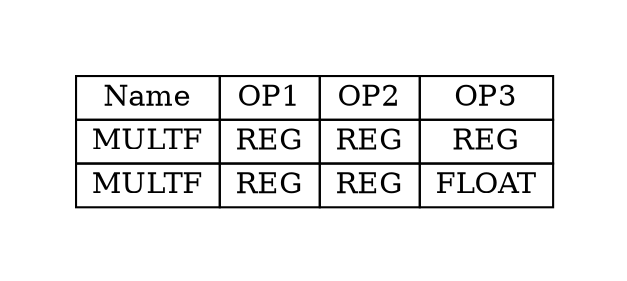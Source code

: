 digraph{
graph [pad="0.5", nodesep="0.5", ranksep="2" ]
node [shape=plain]
Foo [label=<
<table border="0" cellborder="1" cellspacing="0">
<tr><td> Name </td> <td> OP1 </td><td> OP2 </td><td> OP3 </td> </tr>
<tr><td> MULTF </td><td> REG </td><td> REG </td><td> REG </td> </tr>
<tr><td> MULTF </td><td> REG </td><td> REG </td><td> FLOAT </td> </tr>
</table>>];
}
